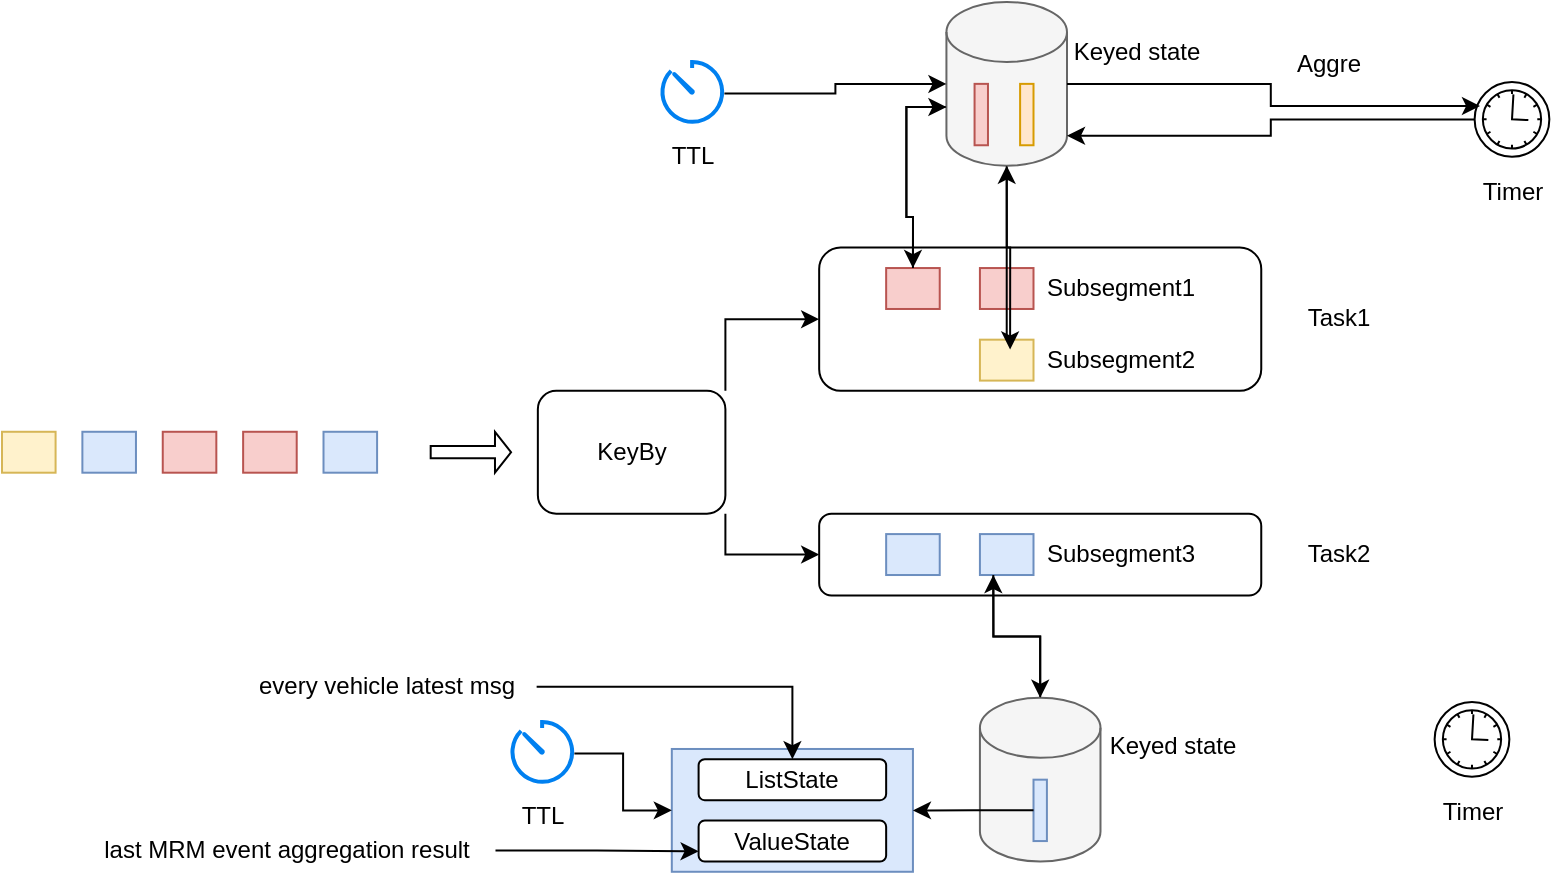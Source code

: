 <mxfile version="20.6.0" type="github">
  <diagram id="BBKnpkGjX42z_xoxN_T1" name="Page-1">
    <mxGraphModel dx="1426" dy="695" grid="1" gridSize="10" guides="1" tooltips="1" connect="1" arrows="1" fold="1" page="1" pageScale="1" pageWidth="850" pageHeight="1100" math="0" shadow="0">
      <root>
        <mxCell id="0" />
        <mxCell id="1" parent="0" />
        <mxCell id="-JzeaQpOgpvAFJMyeYhx-44" value="" style="group" parent="1" vertex="1" connectable="0">
          <mxGeometry x="60" y="110" width="710.001" height="440" as="geometry" />
        </mxCell>
        <mxCell id="78PukAcrHWfe6RkCPKz8-1" value="" style="rounded=0;whiteSpace=wrap;html=1;fillColor=#dae8fc;strokeColor=#6c8ebf;" parent="-JzeaQpOgpvAFJMyeYhx-44" vertex="1">
          <mxGeometry x="160.755" y="214.884" width="26.792" height="20.465" as="geometry" />
        </mxCell>
        <mxCell id="78PukAcrHWfe6RkCPKz8-3" value="" style="rounded=0;whiteSpace=wrap;html=1;fillColor=#f8cecc;strokeColor=#b85450;" parent="-JzeaQpOgpvAFJMyeYhx-44" vertex="1">
          <mxGeometry x="120.566" y="214.884" width="26.792" height="20.465" as="geometry" />
        </mxCell>
        <mxCell id="78PukAcrHWfe6RkCPKz8-5" value="" style="rounded=0;whiteSpace=wrap;html=1;fillColor=#f8cecc;strokeColor=#b85450;" parent="-JzeaQpOgpvAFJMyeYhx-44" vertex="1">
          <mxGeometry x="80.377" y="214.884" width="26.792" height="20.465" as="geometry" />
        </mxCell>
        <mxCell id="78PukAcrHWfe6RkCPKz8-6" value="" style="rounded=0;whiteSpace=wrap;html=1;fillColor=#dae8fc;strokeColor=#6c8ebf;" parent="-JzeaQpOgpvAFJMyeYhx-44" vertex="1">
          <mxGeometry x="40.189" y="214.884" width="26.792" height="20.465" as="geometry" />
        </mxCell>
        <mxCell id="78PukAcrHWfe6RkCPKz8-7" value="" style="rounded=0;whiteSpace=wrap;html=1;fillColor=#fff2cc;strokeColor=#d6b656;" parent="-JzeaQpOgpvAFJMyeYhx-44" vertex="1">
          <mxGeometry y="214.884" width="26.792" height="20.465" as="geometry" />
        </mxCell>
        <mxCell id="78PukAcrHWfe6RkCPKz8-15" value="KeyBy" style="rounded=1;whiteSpace=wrap;html=1;" parent="-JzeaQpOgpvAFJMyeYhx-44" vertex="1">
          <mxGeometry x="267.925" y="194.419" width="93.774" height="61.395" as="geometry" />
        </mxCell>
        <mxCell id="78PukAcrHWfe6RkCPKz8-16" value="" style="shape=singleArrow;whiteSpace=wrap;html=1;" parent="-JzeaQpOgpvAFJMyeYhx-44" vertex="1">
          <mxGeometry x="214.34" y="214.884" width="40.189" height="20.465" as="geometry" />
        </mxCell>
        <mxCell id="78PukAcrHWfe6RkCPKz8-17" value="" style="rounded=1;whiteSpace=wrap;html=1;" parent="-JzeaQpOgpvAFJMyeYhx-44" vertex="1">
          <mxGeometry x="408.585" y="122.791" width="221.038" height="71.628" as="geometry" />
        </mxCell>
        <mxCell id="78PukAcrHWfe6RkCPKz8-19" style="edgeStyle=orthogonalEdgeStyle;rounded=0;orthogonalLoop=1;jettySize=auto;html=1;exitX=1;exitY=0;exitDx=0;exitDy=0;entryX=0;entryY=0.5;entryDx=0;entryDy=0;" parent="-JzeaQpOgpvAFJMyeYhx-44" source="78PukAcrHWfe6RkCPKz8-15" target="78PukAcrHWfe6RkCPKz8-17" edge="1">
          <mxGeometry relative="1" as="geometry" />
        </mxCell>
        <mxCell id="78PukAcrHWfe6RkCPKz8-18" value="" style="rounded=1;whiteSpace=wrap;html=1;" parent="-JzeaQpOgpvAFJMyeYhx-44" vertex="1">
          <mxGeometry x="408.585" y="255.814" width="221.038" height="40.93" as="geometry" />
        </mxCell>
        <mxCell id="78PukAcrHWfe6RkCPKz8-20" style="edgeStyle=orthogonalEdgeStyle;rounded=0;orthogonalLoop=1;jettySize=auto;html=1;exitX=1;exitY=1;exitDx=0;exitDy=0;entryX=0;entryY=0.5;entryDx=0;entryDy=0;" parent="-JzeaQpOgpvAFJMyeYhx-44" source="78PukAcrHWfe6RkCPKz8-15" target="78PukAcrHWfe6RkCPKz8-18" edge="1">
          <mxGeometry relative="1" as="geometry" />
        </mxCell>
        <mxCell id="78PukAcrHWfe6RkCPKz8-21" value="" style="rounded=0;whiteSpace=wrap;html=1;fillColor=#f8cecc;strokeColor=#b85450;" parent="-JzeaQpOgpvAFJMyeYhx-44" vertex="1">
          <mxGeometry x="442.075" y="133.023" width="26.792" height="20.465" as="geometry" />
        </mxCell>
        <mxCell id="78PukAcrHWfe6RkCPKz8-22" value="" style="rounded=0;whiteSpace=wrap;html=1;fillColor=#f8cecc;strokeColor=#b85450;" parent="-JzeaQpOgpvAFJMyeYhx-44" vertex="1">
          <mxGeometry x="488.962" y="133.023" width="26.792" height="20.465" as="geometry" />
        </mxCell>
        <mxCell id="78PukAcrHWfe6RkCPKz8-24" value="" style="rounded=0;whiteSpace=wrap;html=1;fillColor=#fff2cc;strokeColor=#d6b656;" parent="-JzeaQpOgpvAFJMyeYhx-44" vertex="1">
          <mxGeometry x="488.962" y="168.837" width="26.792" height="20.465" as="geometry" />
        </mxCell>
        <mxCell id="-JzeaQpOgpvAFJMyeYhx-1" value="" style="rounded=0;whiteSpace=wrap;html=1;fillColor=#dae8fc;strokeColor=#6c8ebf;" parent="-JzeaQpOgpvAFJMyeYhx-44" vertex="1">
          <mxGeometry x="442.075" y="266.047" width="26.792" height="20.465" as="geometry" />
        </mxCell>
        <mxCell id="-JzeaQpOgpvAFJMyeYhx-2" value="" style="rounded=0;whiteSpace=wrap;html=1;fillColor=#dae8fc;strokeColor=#6c8ebf;" parent="-JzeaQpOgpvAFJMyeYhx-44" vertex="1">
          <mxGeometry x="488.962" y="266.047" width="26.792" height="20.465" as="geometry" />
        </mxCell>
        <mxCell id="-JzeaQpOgpvAFJMyeYhx-4" value="Task1" style="text;html=1;align=center;verticalAlign=middle;resizable=0;points=[];autosize=1;strokeColor=none;fillColor=none;" parent="-JzeaQpOgpvAFJMyeYhx-44" vertex="1">
          <mxGeometry x="643.019" y="143.256" width="50" height="30" as="geometry" />
        </mxCell>
        <mxCell id="-JzeaQpOgpvAFJMyeYhx-5" value="Task2" style="text;html=1;align=center;verticalAlign=middle;resizable=0;points=[];autosize=1;strokeColor=none;fillColor=none;" parent="-JzeaQpOgpvAFJMyeYhx-44" vertex="1">
          <mxGeometry x="643.019" y="260.93" width="50" height="30" as="geometry" />
        </mxCell>
        <mxCell id="-JzeaQpOgpvAFJMyeYhx-9" value="Subsegment1" style="text;html=1;align=center;verticalAlign=middle;resizable=0;points=[];autosize=1;strokeColor=none;fillColor=none;" parent="-JzeaQpOgpvAFJMyeYhx-44" vertex="1">
          <mxGeometry x="509.057" y="127.907" width="100" height="30" as="geometry" />
        </mxCell>
        <mxCell id="-JzeaQpOgpvAFJMyeYhx-10" value="Subsegment2" style="text;html=1;align=center;verticalAlign=middle;resizable=0;points=[];autosize=1;strokeColor=none;fillColor=none;" parent="-JzeaQpOgpvAFJMyeYhx-44" vertex="1">
          <mxGeometry x="509.057" y="163.721" width="100" height="30" as="geometry" />
        </mxCell>
        <mxCell id="-JzeaQpOgpvAFJMyeYhx-11" value="Subsegment3" style="text;html=1;align=center;verticalAlign=middle;resizable=0;points=[];autosize=1;strokeColor=none;fillColor=none;" parent="-JzeaQpOgpvAFJMyeYhx-44" vertex="1">
          <mxGeometry x="509.057" y="260.93" width="100" height="30" as="geometry" />
        </mxCell>
        <mxCell id="-JzeaQpOgpvAFJMyeYhx-41" style="edgeStyle=orthogonalEdgeStyle;rounded=0;orthogonalLoop=1;jettySize=auto;html=1;exitX=0.5;exitY=0;exitDx=0;exitDy=0;exitPerimeter=0;entryX=0.25;entryY=1;entryDx=0;entryDy=0;" parent="-JzeaQpOgpvAFJMyeYhx-44" source="-JzeaQpOgpvAFJMyeYhx-12" target="-JzeaQpOgpvAFJMyeYhx-2" edge="1">
          <mxGeometry relative="1" as="geometry" />
        </mxCell>
        <mxCell id="-JzeaQpOgpvAFJMyeYhx-12" value="" style="shape=cylinder3;whiteSpace=wrap;html=1;boundedLbl=1;backgroundOutline=1;size=15;fillColor=#f5f5f5;strokeColor=#666666;fontColor=#333333;" parent="-JzeaQpOgpvAFJMyeYhx-44" vertex="1">
          <mxGeometry x="488.962" y="347.907" width="60.283" height="81.86" as="geometry" />
        </mxCell>
        <mxCell id="-JzeaQpOgpvAFJMyeYhx-13" style="edgeStyle=orthogonalEdgeStyle;rounded=0;orthogonalLoop=1;jettySize=auto;html=1;exitX=0.25;exitY=1;exitDx=0;exitDy=0;entryX=0.5;entryY=0;entryDx=0;entryDy=0;entryPerimeter=0;" parent="-JzeaQpOgpvAFJMyeYhx-44" source="-JzeaQpOgpvAFJMyeYhx-2" target="-JzeaQpOgpvAFJMyeYhx-12" edge="1">
          <mxGeometry relative="1" as="geometry" />
        </mxCell>
        <mxCell id="-JzeaQpOgpvAFJMyeYhx-14" value="" style="rounded=0;whiteSpace=wrap;html=1;fillColor=#dae8fc;strokeColor=#6c8ebf;" parent="-JzeaQpOgpvAFJMyeYhx-44" vertex="1">
          <mxGeometry x="515.755" y="388.837" width="6.698" height="30.698" as="geometry" />
        </mxCell>
        <mxCell id="-JzeaQpOgpvAFJMyeYhx-42" style="edgeStyle=orthogonalEdgeStyle;rounded=0;orthogonalLoop=1;jettySize=auto;html=1;exitX=0;exitY=0;exitDx=0;exitDy=52.5;exitPerimeter=0;entryX=0.5;entryY=0;entryDx=0;entryDy=0;" parent="-JzeaQpOgpvAFJMyeYhx-44" source="-JzeaQpOgpvAFJMyeYhx-18" target="78PukAcrHWfe6RkCPKz8-21" edge="1">
          <mxGeometry relative="1" as="geometry" />
        </mxCell>
        <mxCell id="-JzeaQpOgpvAFJMyeYhx-43" style="edgeStyle=orthogonalEdgeStyle;rounded=0;orthogonalLoop=1;jettySize=auto;html=1;exitX=0.5;exitY=1;exitDx=0;exitDy=0;exitPerimeter=0;entryX=-0.05;entryY=0.333;entryDx=0;entryDy=0;entryPerimeter=0;" parent="-JzeaQpOgpvAFJMyeYhx-44" source="-JzeaQpOgpvAFJMyeYhx-18" target="-JzeaQpOgpvAFJMyeYhx-10" edge="1">
          <mxGeometry relative="1" as="geometry" />
        </mxCell>
        <mxCell id="-JzeaQpOgpvAFJMyeYhx-18" value="" style="shape=cylinder3;whiteSpace=wrap;html=1;boundedLbl=1;backgroundOutline=1;size=15;fillColor=#f5f5f5;strokeColor=#666666;fontColor=#333333;" parent="-JzeaQpOgpvAFJMyeYhx-44" vertex="1">
          <mxGeometry x="472.217" width="60.283" height="81.86" as="geometry" />
        </mxCell>
        <mxCell id="-JzeaQpOgpvAFJMyeYhx-23" style="edgeStyle=orthogonalEdgeStyle;rounded=0;orthogonalLoop=1;jettySize=auto;html=1;exitX=0.5;exitY=0;exitDx=0;exitDy=0;entryX=0;entryY=0;entryDx=0;entryDy=52.5;entryPerimeter=0;" parent="-JzeaQpOgpvAFJMyeYhx-44" source="78PukAcrHWfe6RkCPKz8-21" target="-JzeaQpOgpvAFJMyeYhx-18" edge="1">
          <mxGeometry relative="1" as="geometry" />
        </mxCell>
        <mxCell id="-JzeaQpOgpvAFJMyeYhx-24" style="edgeStyle=orthogonalEdgeStyle;rounded=0;orthogonalLoop=1;jettySize=auto;html=1;exitX=0.5;exitY=0;exitDx=0;exitDy=0;entryX=0.5;entryY=1;entryDx=0;entryDy=0;entryPerimeter=0;" parent="-JzeaQpOgpvAFJMyeYhx-44" source="78PukAcrHWfe6RkCPKz8-24" target="-JzeaQpOgpvAFJMyeYhx-18" edge="1">
          <mxGeometry relative="1" as="geometry" />
        </mxCell>
        <mxCell id="-JzeaQpOgpvAFJMyeYhx-19" value="" style="rounded=0;whiteSpace=wrap;html=1;fillColor=#f8cecc;strokeColor=#b85450;" parent="-JzeaQpOgpvAFJMyeYhx-44" vertex="1">
          <mxGeometry x="486.283" y="40.93" width="6.698" height="30.698" as="geometry" />
        </mxCell>
        <mxCell id="-JzeaQpOgpvAFJMyeYhx-20" value="" style="rounded=0;whiteSpace=wrap;html=1;fillColor=#ffe6cc;strokeColor=#d79b00;" parent="-JzeaQpOgpvAFJMyeYhx-44" vertex="1">
          <mxGeometry x="509.057" y="40.93" width="6.698" height="30.698" as="geometry" />
        </mxCell>
        <mxCell id="-JzeaQpOgpvAFJMyeYhx-25" value="Keyed state" style="text;html=1;align=center;verticalAlign=middle;resizable=0;points=[];autosize=1;strokeColor=none;fillColor=none;" parent="-JzeaQpOgpvAFJMyeYhx-44" vertex="1">
          <mxGeometry x="522.455" y="10.001" width="90" height="30" as="geometry" />
        </mxCell>
        <mxCell id="-JzeaQpOgpvAFJMyeYhx-26" value="Keyed state" style="text;html=1;align=center;verticalAlign=middle;resizable=0;points=[];autosize=1;strokeColor=none;fillColor=none;" parent="-JzeaQpOgpvAFJMyeYhx-44" vertex="1">
          <mxGeometry x="539.622" y="357.438" width="90" height="30" as="geometry" />
        </mxCell>
        <mxCell id="-JzeaQpOgpvAFJMyeYhx-31" value="" style="whiteSpace=wrap;html=1;fillColor=#dae8fc;strokeColor=#6c8ebf;rounded=0;" parent="-JzeaQpOgpvAFJMyeYhx-44" vertex="1">
          <mxGeometry x="334.906" y="373.488" width="120.566" height="61.395" as="geometry" />
        </mxCell>
        <mxCell id="-JzeaQpOgpvAFJMyeYhx-32" value="" style="edgeStyle=orthogonalEdgeStyle;rounded=0;orthogonalLoop=1;jettySize=auto;html=1;" parent="-JzeaQpOgpvAFJMyeYhx-44" source="-JzeaQpOgpvAFJMyeYhx-14" target="-JzeaQpOgpvAFJMyeYhx-31" edge="1">
          <mxGeometry relative="1" as="geometry" />
        </mxCell>
        <mxCell id="-JzeaQpOgpvAFJMyeYhx-34" value="ListState" style="rounded=1;whiteSpace=wrap;html=1;" parent="-JzeaQpOgpvAFJMyeYhx-44" vertex="1">
          <mxGeometry x="348.302" y="378.605" width="93.774" height="20.465" as="geometry" />
        </mxCell>
        <mxCell id="-JzeaQpOgpvAFJMyeYhx-36" value="ValueState" style="rounded=1;whiteSpace=wrap;html=1;" parent="-JzeaQpOgpvAFJMyeYhx-44" vertex="1">
          <mxGeometry x="348.302" y="409.302" width="93.774" height="20.465" as="geometry" />
        </mxCell>
        <mxCell id="-JzeaQpOgpvAFJMyeYhx-38" style="edgeStyle=orthogonalEdgeStyle;rounded=0;orthogonalLoop=1;jettySize=auto;html=1;" parent="-JzeaQpOgpvAFJMyeYhx-44" source="-JzeaQpOgpvAFJMyeYhx-37" target="-JzeaQpOgpvAFJMyeYhx-34" edge="1">
          <mxGeometry relative="1" as="geometry" />
        </mxCell>
        <mxCell id="-JzeaQpOgpvAFJMyeYhx-37" value="every vehicle latest msg" style="text;html=1;align=center;verticalAlign=middle;resizable=0;points=[];autosize=1;strokeColor=none;fillColor=none;" parent="-JzeaQpOgpvAFJMyeYhx-44" vertex="1">
          <mxGeometry x="117.313" y="327.442" width="150" height="30" as="geometry" />
        </mxCell>
        <mxCell id="-JzeaQpOgpvAFJMyeYhx-40" style="edgeStyle=orthogonalEdgeStyle;rounded=0;orthogonalLoop=1;jettySize=auto;html=1;entryX=0;entryY=0.75;entryDx=0;entryDy=0;" parent="-JzeaQpOgpvAFJMyeYhx-44" source="-JzeaQpOgpvAFJMyeYhx-39" target="-JzeaQpOgpvAFJMyeYhx-36" edge="1">
          <mxGeometry relative="1" as="geometry" />
        </mxCell>
        <mxCell id="-JzeaQpOgpvAFJMyeYhx-39" value="last MRM event aggregation result" style="text;html=1;align=center;verticalAlign=middle;resizable=0;points=[];autosize=1;strokeColor=none;fillColor=none;" parent="-JzeaQpOgpvAFJMyeYhx-44" vertex="1">
          <mxGeometry x="36.744" y="409.302" width="210" height="30" as="geometry" />
        </mxCell>
        <mxCell id="uA629iQI35nccJSJ5OOT-10" value="" style="group" vertex="1" connectable="0" parent="-JzeaQpOgpvAFJMyeYhx-44">
          <mxGeometry x="325" y="30.0" width="40" height="61.5" as="geometry" />
        </mxCell>
        <mxCell id="uA629iQI35nccJSJ5OOT-8" value="" style="html=1;verticalLabelPosition=bottom;align=center;labelBackgroundColor=#ffffff;verticalAlign=top;strokeWidth=2;strokeColor=#0080F0;shadow=0;dashed=0;shape=mxgraph.ios7.icons.gauge;" vertex="1" parent="uA629iQI35nccJSJ5OOT-10">
          <mxGeometry x="3.8" width="32.4" height="31.5" as="geometry" />
        </mxCell>
        <mxCell id="uA629iQI35nccJSJ5OOT-9" value="TTL" style="text;html=1;align=center;verticalAlign=middle;resizable=0;points=[];autosize=1;strokeColor=none;fillColor=none;" vertex="1" parent="uA629iQI35nccJSJ5OOT-10">
          <mxGeometry y="31.5" width="40" height="30" as="geometry" />
        </mxCell>
        <mxCell id="uA629iQI35nccJSJ5OOT-11" value="" style="group" vertex="1" connectable="0" parent="-JzeaQpOgpvAFJMyeYhx-44">
          <mxGeometry x="250.0" y="360" width="40" height="61.5" as="geometry" />
        </mxCell>
        <mxCell id="uA629iQI35nccJSJ5OOT-12" value="" style="html=1;verticalLabelPosition=bottom;align=center;labelBackgroundColor=#ffffff;verticalAlign=top;strokeWidth=2;strokeColor=#0080F0;shadow=0;dashed=0;shape=mxgraph.ios7.icons.gauge;" vertex="1" parent="uA629iQI35nccJSJ5OOT-11">
          <mxGeometry x="3.8" width="32.4" height="31.5" as="geometry" />
        </mxCell>
        <mxCell id="uA629iQI35nccJSJ5OOT-13" value="TTL" style="text;html=1;align=center;verticalAlign=middle;resizable=0;points=[];autosize=1;strokeColor=none;fillColor=none;" vertex="1" parent="uA629iQI35nccJSJ5OOT-11">
          <mxGeometry y="31.5" width="40" height="30" as="geometry" />
        </mxCell>
        <mxCell id="uA629iQI35nccJSJ5OOT-14" style="edgeStyle=orthogonalEdgeStyle;rounded=0;orthogonalLoop=1;jettySize=auto;html=1;entryX=0;entryY=0.5;entryDx=0;entryDy=0;" edge="1" parent="-JzeaQpOgpvAFJMyeYhx-44" source="uA629iQI35nccJSJ5OOT-12" target="-JzeaQpOgpvAFJMyeYhx-31">
          <mxGeometry relative="1" as="geometry" />
        </mxCell>
        <mxCell id="uA629iQI35nccJSJ5OOT-15" style="edgeStyle=orthogonalEdgeStyle;rounded=0;orthogonalLoop=1;jettySize=auto;html=1;" edge="1" parent="-JzeaQpOgpvAFJMyeYhx-44" source="uA629iQI35nccJSJ5OOT-8" target="-JzeaQpOgpvAFJMyeYhx-18">
          <mxGeometry relative="1" as="geometry" />
        </mxCell>
        <mxCell id="uA629iQI35nccJSJ5OOT-18" value="Aggre" style="text;html=1;align=center;verticalAlign=middle;resizable=0;points=[];autosize=1;strokeColor=none;fillColor=none;" vertex="1" parent="-JzeaQpOgpvAFJMyeYhx-44">
          <mxGeometry x="633.02" y="15.93" width="60" height="30" as="geometry" />
        </mxCell>
        <mxCell id="uA629iQI35nccJSJ5OOT-4" value="" style="group" vertex="1" connectable="0" parent="1">
          <mxGeometry x="790" y="150.0" width="50" height="70.0" as="geometry" />
        </mxCell>
        <mxCell id="uA629iQI35nccJSJ5OOT-3" value="Timer" style="text;html=1;align=center;verticalAlign=middle;resizable=0;points=[];autosize=1;strokeColor=none;fillColor=none;" vertex="1" parent="uA629iQI35nccJSJ5OOT-4">
          <mxGeometry y="40.0" width="50" height="30" as="geometry" />
        </mxCell>
        <mxCell id="uA629iQI35nccJSJ5OOT-2" value="" style="points=[[0.145,0.145,0],[0.5,0,0],[0.855,0.145,0],[1,0.5,0],[0.855,0.855,0],[0.5,1,0],[0.145,0.855,0],[0,0.5,0]];shape=mxgraph.bpmn.event;html=1;verticalLabelPosition=bottom;labelBackgroundColor=#ffffff;verticalAlign=top;align=center;perimeter=ellipsePerimeter;outlineConnect=0;aspect=fixed;outline=standard;symbol=timer;" vertex="1" parent="uA629iQI35nccJSJ5OOT-4">
          <mxGeometry x="6.313" width="37.368" height="37.368" as="geometry" />
        </mxCell>
        <mxCell id="uA629iQI35nccJSJ5OOT-5" value="" style="group" vertex="1" connectable="0" parent="1">
          <mxGeometry x="770" y="460.0" width="50" height="70.0" as="geometry" />
        </mxCell>
        <mxCell id="uA629iQI35nccJSJ5OOT-6" value="Timer" style="text;html=1;align=center;verticalAlign=middle;resizable=0;points=[];autosize=1;strokeColor=none;fillColor=none;" vertex="1" parent="uA629iQI35nccJSJ5OOT-5">
          <mxGeometry y="40.0" width="50" height="30" as="geometry" />
        </mxCell>
        <mxCell id="uA629iQI35nccJSJ5OOT-7" value="" style="points=[[0.145,0.145,0],[0.5,0,0],[0.855,0.145,0],[1,0.5,0],[0.855,0.855,0],[0.5,1,0],[0.145,0.855,0],[0,0.5,0]];shape=mxgraph.bpmn.event;html=1;verticalLabelPosition=bottom;labelBackgroundColor=#ffffff;verticalAlign=top;align=center;perimeter=ellipsePerimeter;outlineConnect=0;aspect=fixed;outline=standard;symbol=timer;" vertex="1" parent="uA629iQI35nccJSJ5OOT-5">
          <mxGeometry x="6.313" width="37.368" height="37.368" as="geometry" />
        </mxCell>
        <mxCell id="uA629iQI35nccJSJ5OOT-16" style="edgeStyle=orthogonalEdgeStyle;rounded=0;orthogonalLoop=1;jettySize=auto;html=1;entryX=1;entryY=1;entryDx=0;entryDy=-15;entryPerimeter=0;" edge="1" parent="1" source="uA629iQI35nccJSJ5OOT-2" target="-JzeaQpOgpvAFJMyeYhx-18">
          <mxGeometry relative="1" as="geometry" />
        </mxCell>
        <mxCell id="uA629iQI35nccJSJ5OOT-17" style="edgeStyle=orthogonalEdgeStyle;rounded=0;orthogonalLoop=1;jettySize=auto;html=1;entryX=0.072;entryY=0.321;entryDx=0;entryDy=0;entryPerimeter=0;" edge="1" parent="1" source="-JzeaQpOgpvAFJMyeYhx-18" target="uA629iQI35nccJSJ5OOT-2">
          <mxGeometry relative="1" as="geometry" />
        </mxCell>
      </root>
    </mxGraphModel>
  </diagram>
</mxfile>
